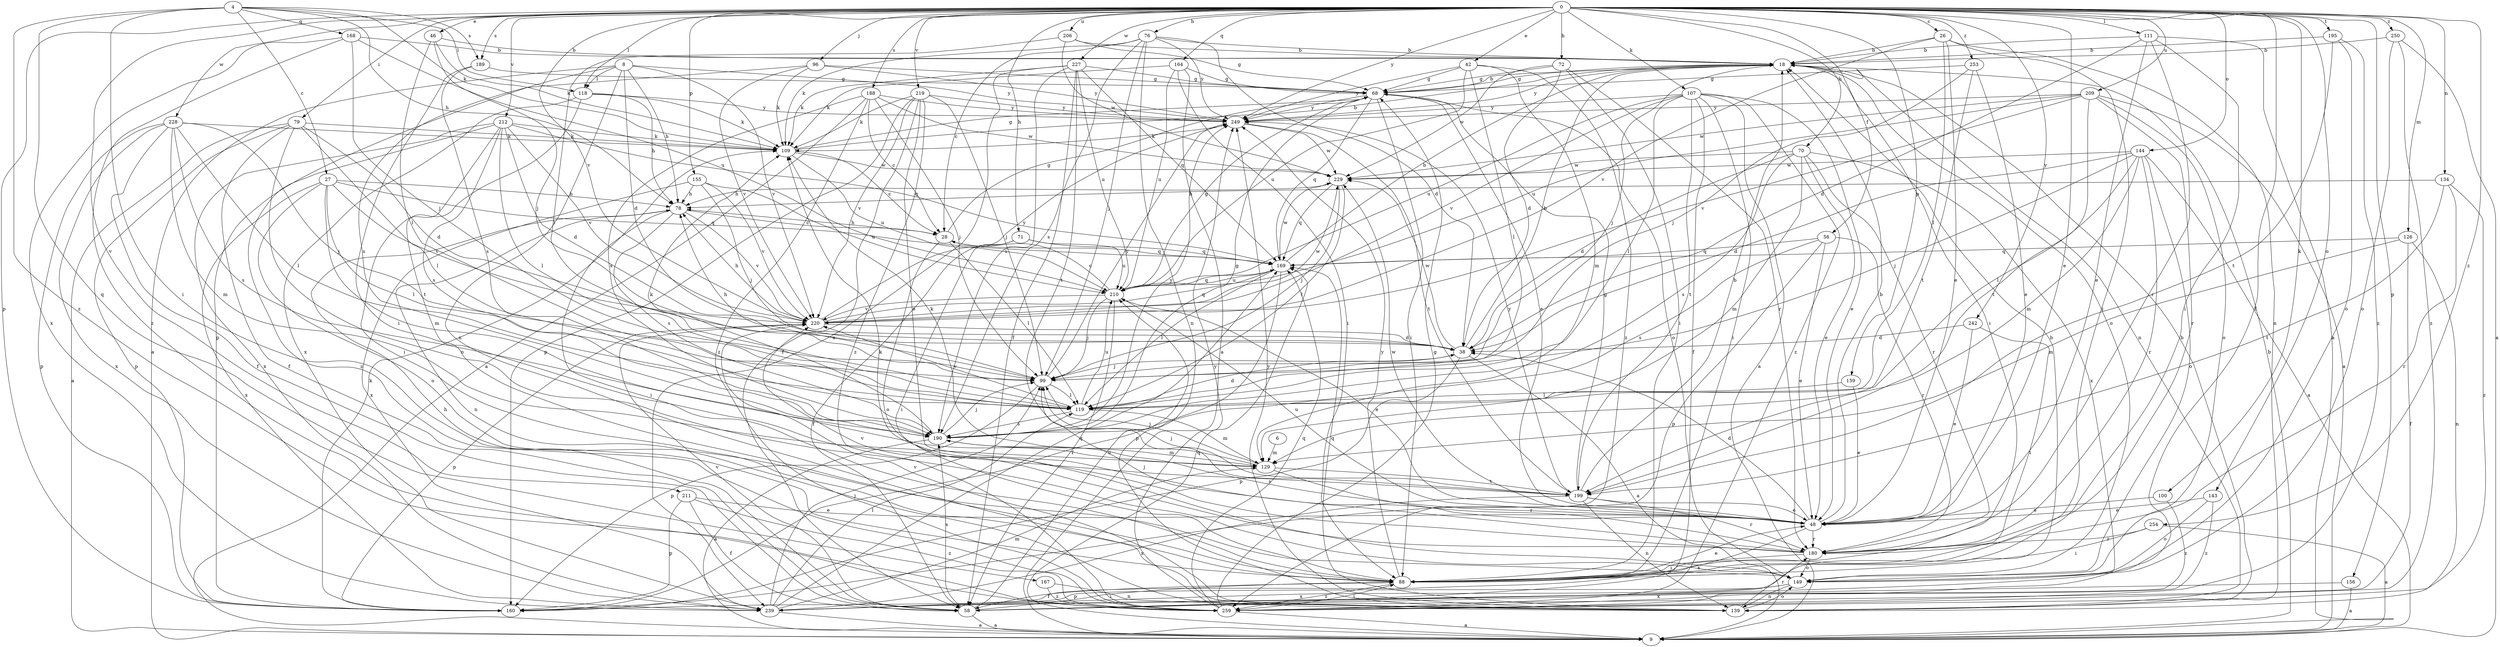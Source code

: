 strict digraph  {
0;
4;
6;
8;
9;
18;
26;
27;
28;
38;
42;
46;
48;
56;
58;
68;
70;
71;
72;
76;
78;
79;
88;
96;
99;
100;
107;
109;
111;
118;
119;
126;
129;
134;
139;
143;
144;
149;
155;
156;
159;
160;
164;
167;
168;
169;
180;
188;
189;
190;
195;
199;
206;
209;
210;
211;
212;
219;
220;
227;
228;
229;
239;
242;
249;
250;
253;
254;
259;
0 -> 26  [label=c];
0 -> 42  [label=e];
0 -> 46  [label=e];
0 -> 48  [label=e];
0 -> 56  [label=f];
0 -> 58  [label=f];
0 -> 70  [label=h];
0 -> 71  [label=h];
0 -> 72  [label=h];
0 -> 76  [label=h];
0 -> 79  [label=i];
0 -> 96  [label=j];
0 -> 100  [label=k];
0 -> 107  [label=k];
0 -> 111  [label=l];
0 -> 118  [label=l];
0 -> 126  [label=m];
0 -> 134  [label=n];
0 -> 143  [label=o];
0 -> 144  [label=o];
0 -> 155  [label=p];
0 -> 156  [label=p];
0 -> 159  [label=p];
0 -> 160  [label=p];
0 -> 164  [label=q];
0 -> 188  [label=s];
0 -> 189  [label=s];
0 -> 195  [label=t];
0 -> 206  [label=u];
0 -> 209  [label=u];
0 -> 211  [label=v];
0 -> 212  [label=v];
0 -> 219  [label=v];
0 -> 220  [label=v];
0 -> 227  [label=w];
0 -> 228  [label=w];
0 -> 242  [label=y];
0 -> 249  [label=y];
0 -> 250  [label=z];
0 -> 253  [label=z];
0 -> 254  [label=z];
4 -> 27  [label=c];
4 -> 78  [label=h];
4 -> 88  [label=i];
4 -> 109  [label=k];
4 -> 118  [label=l];
4 -> 167  [label=q];
4 -> 168  [label=q];
4 -> 189  [label=s];
4 -> 259  [label=z];
6 -> 129  [label=m];
8 -> 9  [label=a];
8 -> 38  [label=d];
8 -> 78  [label=h];
8 -> 118  [label=l];
8 -> 139  [label=n];
8 -> 160  [label=p];
8 -> 220  [label=v];
8 -> 249  [label=y];
9 -> 18  [label=b];
9 -> 169  [label=q];
18 -> 68  [label=g];
18 -> 88  [label=i];
18 -> 99  [label=j];
18 -> 139  [label=n];
18 -> 149  [label=o];
18 -> 249  [label=y];
26 -> 18  [label=b];
26 -> 48  [label=e];
26 -> 88  [label=i];
26 -> 119  [label=l];
26 -> 139  [label=n];
26 -> 220  [label=v];
27 -> 78  [label=h];
27 -> 119  [label=l];
27 -> 129  [label=m];
27 -> 149  [label=o];
27 -> 169  [label=q];
27 -> 220  [label=v];
27 -> 239  [label=x];
28 -> 68  [label=g];
28 -> 78  [label=h];
28 -> 119  [label=l];
28 -> 149  [label=o];
28 -> 169  [label=q];
38 -> 9  [label=a];
38 -> 18  [label=b];
38 -> 99  [label=j];
38 -> 160  [label=p];
38 -> 229  [label=w];
42 -> 68  [label=g];
42 -> 119  [label=l];
42 -> 129  [label=m];
42 -> 210  [label=u];
42 -> 249  [label=y];
42 -> 259  [label=z];
46 -> 18  [label=b];
46 -> 99  [label=j];
46 -> 109  [label=k];
46 -> 119  [label=l];
48 -> 18  [label=b];
48 -> 38  [label=d];
48 -> 180  [label=r];
48 -> 190  [label=s];
48 -> 210  [label=u];
48 -> 229  [label=w];
48 -> 239  [label=x];
56 -> 48  [label=e];
56 -> 160  [label=p];
56 -> 169  [label=q];
56 -> 180  [label=r];
56 -> 190  [label=s];
58 -> 9  [label=a];
58 -> 18  [label=b];
58 -> 78  [label=h];
58 -> 88  [label=i];
58 -> 190  [label=s];
58 -> 210  [label=u];
58 -> 220  [label=v];
68 -> 18  [label=b];
68 -> 48  [label=e];
68 -> 88  [label=i];
68 -> 149  [label=o];
68 -> 169  [label=q];
68 -> 249  [label=y];
70 -> 38  [label=d];
70 -> 48  [label=e];
70 -> 129  [label=m];
70 -> 180  [label=r];
70 -> 190  [label=s];
70 -> 229  [label=w];
70 -> 239  [label=x];
71 -> 58  [label=f];
71 -> 88  [label=i];
71 -> 169  [label=q];
71 -> 210  [label=u];
72 -> 38  [label=d];
72 -> 68  [label=g];
72 -> 88  [label=i];
72 -> 180  [label=r];
72 -> 229  [label=w];
76 -> 18  [label=b];
76 -> 28  [label=c];
76 -> 38  [label=d];
76 -> 99  [label=j];
76 -> 109  [label=k];
76 -> 139  [label=n];
76 -> 190  [label=s];
76 -> 249  [label=y];
78 -> 28  [label=c];
78 -> 88  [label=i];
78 -> 139  [label=n];
78 -> 190  [label=s];
78 -> 220  [label=v];
79 -> 9  [label=a];
79 -> 38  [label=d];
79 -> 58  [label=f];
79 -> 109  [label=k];
79 -> 119  [label=l];
79 -> 149  [label=o];
79 -> 160  [label=p];
88 -> 48  [label=e];
88 -> 58  [label=f];
88 -> 249  [label=y];
88 -> 259  [label=z];
96 -> 68  [label=g];
96 -> 109  [label=k];
96 -> 190  [label=s];
96 -> 220  [label=v];
96 -> 249  [label=y];
99 -> 78  [label=h];
99 -> 119  [label=l];
99 -> 160  [label=p];
99 -> 249  [label=y];
100 -> 48  [label=e];
100 -> 259  [label=z];
107 -> 9  [label=a];
107 -> 48  [label=e];
107 -> 58  [label=f];
107 -> 88  [label=i];
107 -> 119  [label=l];
107 -> 199  [label=t];
107 -> 210  [label=u];
107 -> 220  [label=v];
107 -> 249  [label=y];
107 -> 259  [label=z];
109 -> 18  [label=b];
109 -> 28  [label=c];
109 -> 68  [label=g];
109 -> 210  [label=u];
109 -> 229  [label=w];
111 -> 9  [label=a];
111 -> 18  [label=b];
111 -> 38  [label=d];
111 -> 48  [label=e];
111 -> 88  [label=i];
111 -> 180  [label=r];
118 -> 78  [label=h];
118 -> 109  [label=k];
118 -> 199  [label=t];
118 -> 239  [label=x];
118 -> 249  [label=y];
119 -> 38  [label=d];
119 -> 129  [label=m];
119 -> 190  [label=s];
119 -> 210  [label=u];
119 -> 220  [label=v];
126 -> 58  [label=f];
126 -> 129  [label=m];
126 -> 139  [label=n];
126 -> 169  [label=q];
129 -> 99  [label=j];
129 -> 109  [label=k];
129 -> 180  [label=r];
129 -> 199  [label=t];
134 -> 78  [label=h];
134 -> 180  [label=r];
134 -> 199  [label=t];
134 -> 259  [label=z];
139 -> 18  [label=b];
139 -> 149  [label=o];
139 -> 169  [label=q];
139 -> 180  [label=r];
139 -> 220  [label=v];
139 -> 249  [label=y];
143 -> 48  [label=e];
143 -> 149  [label=o];
143 -> 259  [label=z];
144 -> 9  [label=a];
144 -> 38  [label=d];
144 -> 99  [label=j];
144 -> 119  [label=l];
144 -> 129  [label=m];
144 -> 149  [label=o];
144 -> 180  [label=r];
144 -> 229  [label=w];
149 -> 139  [label=n];
149 -> 160  [label=p];
149 -> 239  [label=x];
155 -> 78  [label=h];
155 -> 99  [label=j];
155 -> 210  [label=u];
155 -> 220  [label=v];
155 -> 239  [label=x];
156 -> 9  [label=a];
156 -> 239  [label=x];
159 -> 48  [label=e];
159 -> 119  [label=l];
160 -> 109  [label=k];
164 -> 9  [label=a];
164 -> 68  [label=g];
164 -> 88  [label=i];
164 -> 109  [label=k];
164 -> 210  [label=u];
167 -> 139  [label=n];
167 -> 259  [label=z];
168 -> 18  [label=b];
168 -> 99  [label=j];
168 -> 210  [label=u];
168 -> 239  [label=x];
168 -> 259  [label=z];
169 -> 18  [label=b];
169 -> 119  [label=l];
169 -> 160  [label=p];
169 -> 210  [label=u];
169 -> 229  [label=w];
180 -> 88  [label=i];
180 -> 99  [label=j];
180 -> 109  [label=k];
180 -> 149  [label=o];
180 -> 220  [label=v];
188 -> 9  [label=a];
188 -> 28  [label=c];
188 -> 99  [label=j];
188 -> 190  [label=s];
188 -> 229  [label=w];
188 -> 249  [label=y];
188 -> 259  [label=z];
189 -> 68  [label=g];
189 -> 88  [label=i];
189 -> 190  [label=s];
190 -> 9  [label=a];
190 -> 68  [label=g];
190 -> 99  [label=j];
190 -> 109  [label=k];
190 -> 129  [label=m];
190 -> 249  [label=y];
195 -> 18  [label=b];
195 -> 149  [label=o];
195 -> 199  [label=t];
195 -> 259  [label=z];
199 -> 18  [label=b];
199 -> 48  [label=e];
199 -> 68  [label=g];
199 -> 99  [label=j];
199 -> 139  [label=n];
199 -> 180  [label=r];
199 -> 239  [label=x];
199 -> 249  [label=y];
206 -> 18  [label=b];
206 -> 68  [label=g];
206 -> 119  [label=l];
206 -> 229  [label=w];
209 -> 9  [label=a];
209 -> 149  [label=o];
209 -> 180  [label=r];
209 -> 199  [label=t];
209 -> 210  [label=u];
209 -> 220  [label=v];
209 -> 229  [label=w];
209 -> 249  [label=y];
210 -> 28  [label=c];
210 -> 48  [label=e];
210 -> 58  [label=f];
210 -> 68  [label=g];
210 -> 99  [label=j];
210 -> 169  [label=q];
210 -> 220  [label=v];
211 -> 48  [label=e];
211 -> 58  [label=f];
211 -> 160  [label=p];
211 -> 259  [label=z];
212 -> 38  [label=d];
212 -> 88  [label=i];
212 -> 109  [label=k];
212 -> 119  [label=l];
212 -> 169  [label=q];
212 -> 190  [label=s];
212 -> 220  [label=v];
212 -> 239  [label=x];
212 -> 259  [label=z];
219 -> 48  [label=e];
219 -> 58  [label=f];
219 -> 99  [label=j];
219 -> 109  [label=k];
219 -> 160  [label=p];
219 -> 220  [label=v];
219 -> 249  [label=y];
219 -> 259  [label=z];
220 -> 38  [label=d];
220 -> 78  [label=h];
220 -> 160  [label=p];
220 -> 169  [label=q];
220 -> 229  [label=w];
220 -> 249  [label=y];
227 -> 58  [label=f];
227 -> 68  [label=g];
227 -> 109  [label=k];
227 -> 169  [label=q];
227 -> 190  [label=s];
227 -> 199  [label=t];
227 -> 210  [label=u];
227 -> 239  [label=x];
228 -> 58  [label=f];
228 -> 99  [label=j];
228 -> 109  [label=k];
228 -> 119  [label=l];
228 -> 129  [label=m];
228 -> 160  [label=p];
228 -> 190  [label=s];
228 -> 239  [label=x];
229 -> 78  [label=h];
229 -> 99  [label=j];
229 -> 119  [label=l];
229 -> 169  [label=q];
239 -> 9  [label=a];
239 -> 99  [label=j];
239 -> 119  [label=l];
239 -> 129  [label=m];
239 -> 169  [label=q];
242 -> 38  [label=d];
242 -> 48  [label=e];
242 -> 88  [label=i];
249 -> 109  [label=k];
249 -> 199  [label=t];
249 -> 229  [label=w];
250 -> 9  [label=a];
250 -> 18  [label=b];
250 -> 149  [label=o];
250 -> 259  [label=z];
253 -> 48  [label=e];
253 -> 68  [label=g];
253 -> 99  [label=j];
253 -> 199  [label=t];
254 -> 9  [label=a];
254 -> 88  [label=i];
254 -> 180  [label=r];
259 -> 9  [label=a];
259 -> 68  [label=g];
259 -> 88  [label=i];
259 -> 169  [label=q];
259 -> 249  [label=y];
}
